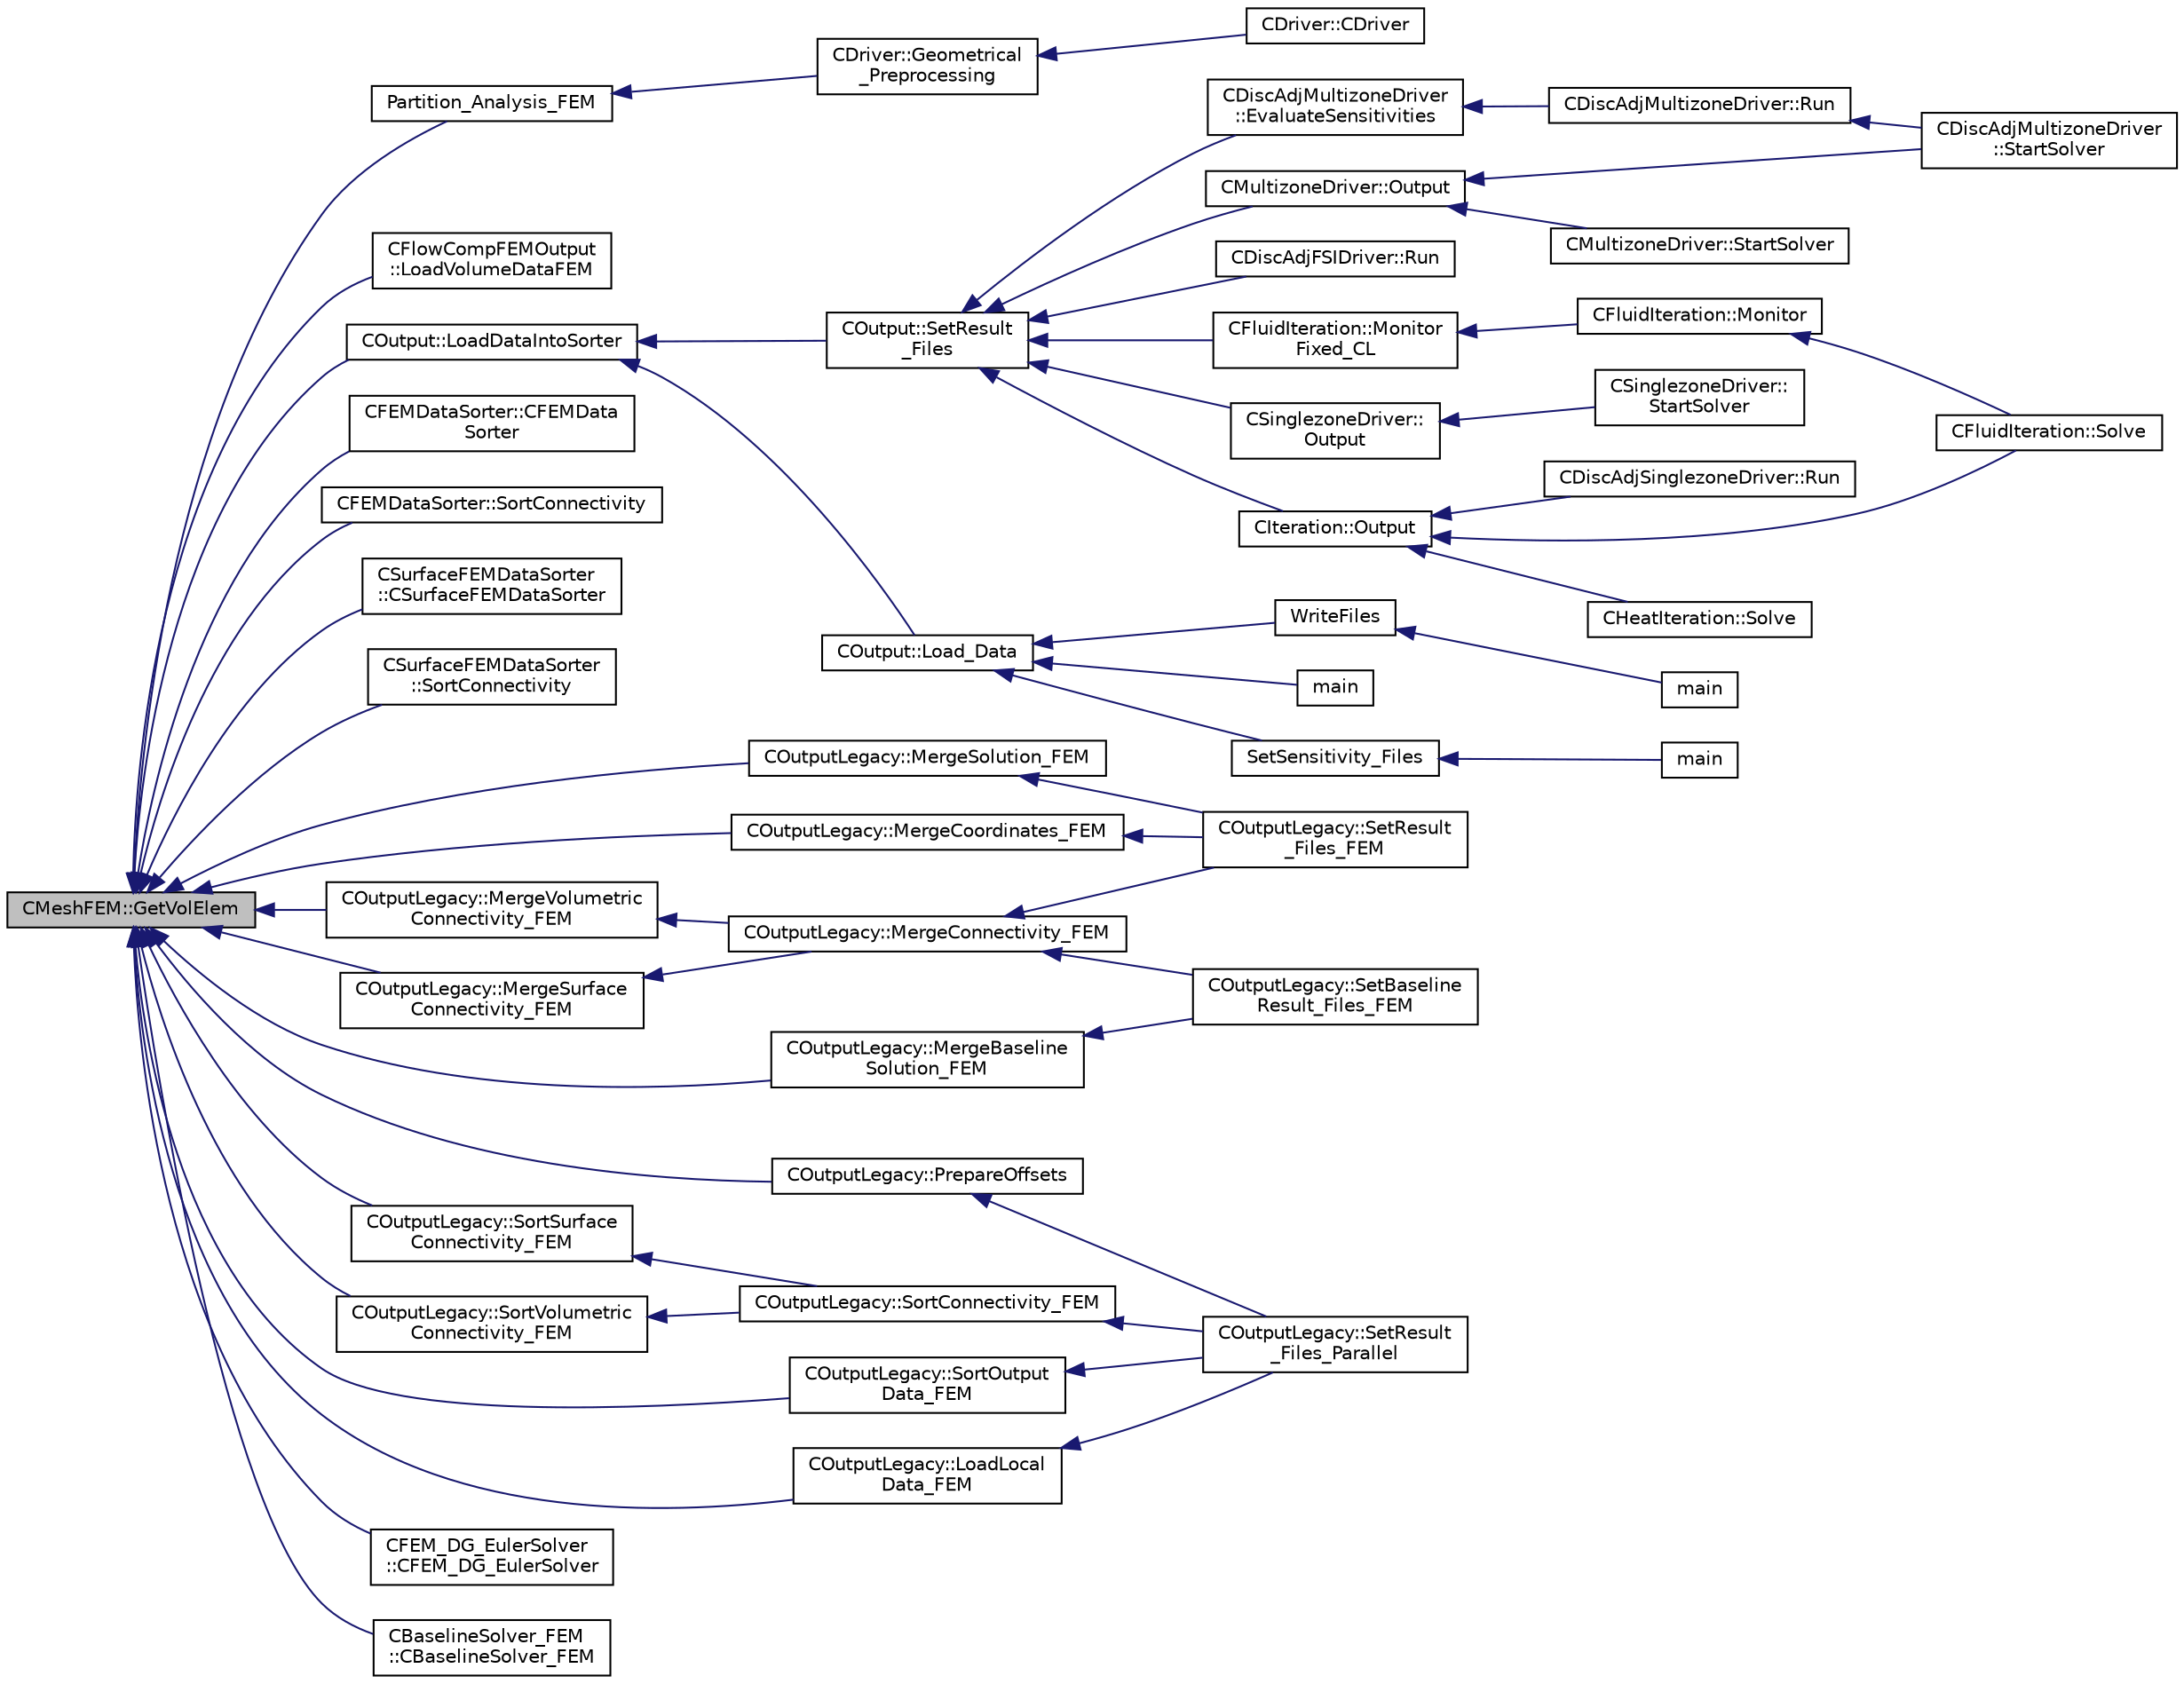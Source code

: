 digraph "CMeshFEM::GetVolElem"
{
  edge [fontname="Helvetica",fontsize="10",labelfontname="Helvetica",labelfontsize="10"];
  node [fontname="Helvetica",fontsize="10",shape=record];
  rankdir="LR";
  Node213 [label="CMeshFEM::GetVolElem",height=0.2,width=0.4,color="black", fillcolor="grey75", style="filled", fontcolor="black"];
  Node213 -> Node214 [dir="back",color="midnightblue",fontsize="10",style="solid",fontname="Helvetica"];
  Node214 [label="Partition_Analysis_FEM",height=0.2,width=0.4,color="black", fillcolor="white", style="filled",URL="$definition__structure_8cpp.html#ac8f2a44b074b895036080900e1315053",tooltip="Performs an analysis of the mesh partitions for distributed memory calculations for the FEM solver..."];
  Node214 -> Node215 [dir="back",color="midnightblue",fontsize="10",style="solid",fontname="Helvetica"];
  Node215 [label="CDriver::Geometrical\l_Preprocessing",height=0.2,width=0.4,color="black", fillcolor="white", style="filled",URL="$class_c_driver.html#ad3d55fa299acdb779a7772bcee249004",tooltip="Construction of the edge-based data structure and the multigrid structure. "];
  Node215 -> Node216 [dir="back",color="midnightblue",fontsize="10",style="solid",fontname="Helvetica"];
  Node216 [label="CDriver::CDriver",height=0.2,width=0.4,color="black", fillcolor="white", style="filled",URL="$class_c_driver.html#a3fca4a013a6efa9bbb38fe78a86b5f3d",tooltip="Constructor of the class. "];
  Node213 -> Node217 [dir="back",color="midnightblue",fontsize="10",style="solid",fontname="Helvetica"];
  Node217 [label="CFlowCompFEMOutput\l::LoadVolumeDataFEM",height=0.2,width=0.4,color="black", fillcolor="white", style="filled",URL="$class_c_flow_comp_f_e_m_output.html#ab3512aede5c10673392abc7e7a56d149",tooltip="Set the values of the volume output fields for a point. "];
  Node213 -> Node218 [dir="back",color="midnightblue",fontsize="10",style="solid",fontname="Helvetica"];
  Node218 [label="COutput::LoadDataIntoSorter",height=0.2,width=0.4,color="black", fillcolor="white", style="filled",URL="$class_c_output.html#ac54efb9d794c522e1bef6cb4ed0d5b9f",tooltip="Load up the values of the requested volume fields into ::Local_Data array. "];
  Node218 -> Node219 [dir="back",color="midnightblue",fontsize="10",style="solid",fontname="Helvetica"];
  Node219 [label="COutput::Load_Data",height=0.2,width=0.4,color="black", fillcolor="white", style="filled",URL="$class_c_output.html#a0f77a2ee7a1c28591fd733bbe95951e7",tooltip="Load the data from the solvers into the data sorters and sort it for the linear partitioning. "];
  Node219 -> Node220 [dir="back",color="midnightblue",fontsize="10",style="solid",fontname="Helvetica"];
  Node220 [label="main",height=0.2,width=0.4,color="black", fillcolor="white", style="filled",URL="$_s_u2___d_e_f_8cpp.html#a0ddf1224851353fc92bfbff6f499fa97"];
  Node219 -> Node221 [dir="back",color="midnightblue",fontsize="10",style="solid",fontname="Helvetica"];
  Node221 [label="SetSensitivity_Files",height=0.2,width=0.4,color="black", fillcolor="white", style="filled",URL="$_s_u2___d_o_t_8cpp.html#a63d4fd49ad25f4916709545fb847948c",tooltip="Write the sensitivity (including mesh sensitivity) computed with the discrete adjoint method on the s..."];
  Node221 -> Node222 [dir="back",color="midnightblue",fontsize="10",style="solid",fontname="Helvetica"];
  Node222 [label="main",height=0.2,width=0.4,color="black", fillcolor="white", style="filled",URL="$_s_u2___d_o_t_8cpp.html#a0ddf1224851353fc92bfbff6f499fa97"];
  Node219 -> Node223 [dir="back",color="midnightblue",fontsize="10",style="solid",fontname="Helvetica"];
  Node223 [label="WriteFiles",height=0.2,width=0.4,color="black", fillcolor="white", style="filled",URL="$_s_u2___s_o_l_8cpp.html#a43305e0af849b318ce139ccf6a164626"];
  Node223 -> Node224 [dir="back",color="midnightblue",fontsize="10",style="solid",fontname="Helvetica"];
  Node224 [label="main",height=0.2,width=0.4,color="black", fillcolor="white", style="filled",URL="$_s_u2___s_o_l_8cpp.html#a0ddf1224851353fc92bfbff6f499fa97"];
  Node218 -> Node225 [dir="back",color="midnightblue",fontsize="10",style="solid",fontname="Helvetica"];
  Node225 [label="COutput::SetResult\l_Files",height=0.2,width=0.4,color="black", fillcolor="white", style="filled",URL="$class_c_output.html#a8cae0e94e8769f55d5865df600acbc2f",tooltip="Loop through all requested output files and write the volume output data. "];
  Node225 -> Node226 [dir="back",color="midnightblue",fontsize="10",style="solid",fontname="Helvetica"];
  Node226 [label="CDiscAdjMultizoneDriver\l::EvaluateSensitivities",height=0.2,width=0.4,color="black", fillcolor="white", style="filled",URL="$class_c_disc_adj_multizone_driver.html#ac2789097629674cfb7d4de64954024df",tooltip="Evaluate sensitivites for the current adjoint solution and output files. "];
  Node226 -> Node227 [dir="back",color="midnightblue",fontsize="10",style="solid",fontname="Helvetica"];
  Node227 [label="CDiscAdjMultizoneDriver::Run",height=0.2,width=0.4,color="black", fillcolor="white", style="filled",URL="$class_c_disc_adj_multizone_driver.html#af996aecdb6d20aa4fc81c9b67295abf5",tooltip="[Overload] Run an discrete adjoint update of all solvers within multiple zones. "];
  Node227 -> Node228 [dir="back",color="midnightblue",fontsize="10",style="solid",fontname="Helvetica"];
  Node228 [label="CDiscAdjMultizoneDriver\l::StartSolver",height=0.2,width=0.4,color="black", fillcolor="white", style="filled",URL="$class_c_disc_adj_multizone_driver.html#a75de0a1a482ceeed4301a384f1515092",tooltip="[Overload] Launch the computation for discrete adjoint multizone problems. "];
  Node225 -> Node229 [dir="back",color="midnightblue",fontsize="10",style="solid",fontname="Helvetica"];
  Node229 [label="CDiscAdjFSIDriver::Run",height=0.2,width=0.4,color="black", fillcolor="white", style="filled",URL="$class_c_disc_adj_f_s_i_driver.html#a2e965d6e9c4dcfc296077cae225cab21",tooltip="Run a Discrete Adjoint iteration for the FSI problem. "];
  Node225 -> Node230 [dir="back",color="midnightblue",fontsize="10",style="solid",fontname="Helvetica"];
  Node230 [label="CMultizoneDriver::Output",height=0.2,width=0.4,color="black", fillcolor="white", style="filled",URL="$class_c_multizone_driver.html#a994366ecc93e27a86948b93cd3c722e7",tooltip="Output the solution in solution file. "];
  Node230 -> Node228 [dir="back",color="midnightblue",fontsize="10",style="solid",fontname="Helvetica"];
  Node230 -> Node231 [dir="back",color="midnightblue",fontsize="10",style="solid",fontname="Helvetica"];
  Node231 [label="CMultizoneDriver::StartSolver",height=0.2,width=0.4,color="black", fillcolor="white", style="filled",URL="$class_c_multizone_driver.html#a03cfc000c383ef0d86d34e1c6aef5ff3",tooltip="[Overload] Launch the computation for multizone problems. "];
  Node225 -> Node232 [dir="back",color="midnightblue",fontsize="10",style="solid",fontname="Helvetica"];
  Node232 [label="CSinglezoneDriver::\lOutput",height=0.2,width=0.4,color="black", fillcolor="white", style="filled",URL="$class_c_singlezone_driver.html#afc32b69df4468ab19f5285782b91f0be",tooltip="Output the solution in solution file. "];
  Node232 -> Node233 [dir="back",color="midnightblue",fontsize="10",style="solid",fontname="Helvetica"];
  Node233 [label="CSinglezoneDriver::\lStartSolver",height=0.2,width=0.4,color="black", fillcolor="white", style="filled",URL="$class_c_singlezone_driver.html#a6eb4215f7ee740a6d5edb798110ce44a",tooltip="[Overload] Launch the computation for single-zone problems. "];
  Node225 -> Node234 [dir="back",color="midnightblue",fontsize="10",style="solid",fontname="Helvetica"];
  Node234 [label="CIteration::Output",height=0.2,width=0.4,color="black", fillcolor="white", style="filled",URL="$class_c_iteration.html#a81703988a52c42fd644506cd2009c8e1",tooltip="A virtual member. "];
  Node234 -> Node235 [dir="back",color="midnightblue",fontsize="10",style="solid",fontname="Helvetica"];
  Node235 [label="CDiscAdjSinglezoneDriver::Run",height=0.2,width=0.4,color="black", fillcolor="white", style="filled",URL="$class_c_disc_adj_singlezone_driver.html#a624c84f750a031872526d62b93cff1f1",tooltip="Run a single iteration of the discrete adjoint solver with a single zone. "];
  Node234 -> Node236 [dir="back",color="midnightblue",fontsize="10",style="solid",fontname="Helvetica"];
  Node236 [label="CFluidIteration::Solve",height=0.2,width=0.4,color="black", fillcolor="white", style="filled",URL="$class_c_fluid_iteration.html#ae22cd342c9c9d2ea5ac3f5103394ff80",tooltip="Iterate the fluid system for a number of Inner_Iter iterations. "];
  Node234 -> Node237 [dir="back",color="midnightblue",fontsize="10",style="solid",fontname="Helvetica"];
  Node237 [label="CHeatIteration::Solve",height=0.2,width=0.4,color="black", fillcolor="white", style="filled",URL="$class_c_heat_iteration.html#ac9bc702cd04ec181d142db04b176e3b1",tooltip="Perform a single iteration of the wave system. "];
  Node225 -> Node238 [dir="back",color="midnightblue",fontsize="10",style="solid",fontname="Helvetica"];
  Node238 [label="CFluidIteration::Monitor\lFixed_CL",height=0.2,width=0.4,color="black", fillcolor="white", style="filled",URL="$class_c_fluid_iteration.html#a21538ff2df862f29e659135452d901a1",tooltip="Fixed CL monitoring function. "];
  Node238 -> Node239 [dir="back",color="midnightblue",fontsize="10",style="solid",fontname="Helvetica"];
  Node239 [label="CFluidIteration::Monitor",height=0.2,width=0.4,color="black", fillcolor="white", style="filled",URL="$class_c_fluid_iteration.html#a563192d869a4e82151c0bf6781b4890d",tooltip="Monitors the convergence and other metrics for the fluid system. "];
  Node239 -> Node236 [dir="back",color="midnightblue",fontsize="10",style="solid",fontname="Helvetica"];
  Node213 -> Node240 [dir="back",color="midnightblue",fontsize="10",style="solid",fontname="Helvetica"];
  Node240 [label="CFEMDataSorter::CFEMData\lSorter",height=0.2,width=0.4,color="black", fillcolor="white", style="filled",URL="$class_c_f_e_m_data_sorter.html#a7b420f3245547633625b8a7d6dabab07",tooltip="Constructor. "];
  Node213 -> Node241 [dir="back",color="midnightblue",fontsize="10",style="solid",fontname="Helvetica"];
  Node241 [label="CFEMDataSorter::SortConnectivity",height=0.2,width=0.4,color="black", fillcolor="white", style="filled",URL="$class_c_f_e_m_data_sorter.html#a64ab49586d00b34fc18ba4f672b9ff10",tooltip="Sort the connectivities (volume and surface) into data structures used for output file writing..."];
  Node213 -> Node242 [dir="back",color="midnightblue",fontsize="10",style="solid",fontname="Helvetica"];
  Node242 [label="CSurfaceFEMDataSorter\l::CSurfaceFEMDataSorter",height=0.2,width=0.4,color="black", fillcolor="white", style="filled",URL="$class_c_surface_f_e_m_data_sorter.html#ac9f5b8f66b9e526659c03245c397ef28",tooltip="Constructor. "];
  Node213 -> Node243 [dir="back",color="midnightblue",fontsize="10",style="solid",fontname="Helvetica"];
  Node243 [label="CSurfaceFEMDataSorter\l::SortConnectivity",height=0.2,width=0.4,color="black", fillcolor="white", style="filled",URL="$class_c_surface_f_e_m_data_sorter.html#ac9c76b1a4428cb3d4369903e2c501ea0",tooltip="Sort the connectivities (volume and surface) into data structures used for output file writing..."];
  Node213 -> Node244 [dir="back",color="midnightblue",fontsize="10",style="solid",fontname="Helvetica"];
  Node244 [label="COutputLegacy::MergeCoordinates_FEM",height=0.2,width=0.4,color="black", fillcolor="white", style="filled",URL="$class_c_output_legacy.html#acb116503fee156920c72506ffdf5cd5c",tooltip="Merge the node coordinates from all processors for the FEM solver. "];
  Node244 -> Node245 [dir="back",color="midnightblue",fontsize="10",style="solid",fontname="Helvetica"];
  Node245 [label="COutputLegacy::SetResult\l_Files_FEM",height=0.2,width=0.4,color="black", fillcolor="white", style="filled",URL="$class_c_output_legacy.html#a25b90eb5e2bd0f05f92a89f0768f2181",tooltip="Writes and organizes the all the output files, except the history one, for serial computations with t..."];
  Node213 -> Node246 [dir="back",color="midnightblue",fontsize="10",style="solid",fontname="Helvetica"];
  Node246 [label="COutputLegacy::MergeVolumetric\lConnectivity_FEM",height=0.2,width=0.4,color="black", fillcolor="white", style="filled",URL="$class_c_output_legacy.html#aebd7f2340686aea0308fbf38e7a46e72",tooltip="Merge the connectivity for a single element type from all processors for the FEM solver. "];
  Node246 -> Node247 [dir="back",color="midnightblue",fontsize="10",style="solid",fontname="Helvetica"];
  Node247 [label="COutputLegacy::MergeConnectivity_FEM",height=0.2,width=0.4,color="black", fillcolor="white", style="filled",URL="$class_c_output_legacy.html#a73ac84a0613171e5b77c86055b8a1487",tooltip="Merge the FEM geometry into a data structure used for output file writing. "];
  Node247 -> Node245 [dir="back",color="midnightblue",fontsize="10",style="solid",fontname="Helvetica"];
  Node247 -> Node248 [dir="back",color="midnightblue",fontsize="10",style="solid",fontname="Helvetica"];
  Node248 [label="COutputLegacy::SetBaseline\lResult_Files_FEM",height=0.2,width=0.4,color="black", fillcolor="white", style="filled",URL="$class_c_output_legacy.html#a46c1054bac8c154e4f3464cc1913e06f",tooltip="Writes and organizes the all the output files, except the history one, for DG-FEM simulations (SU2_SO..."];
  Node213 -> Node249 [dir="back",color="midnightblue",fontsize="10",style="solid",fontname="Helvetica"];
  Node249 [label="COutputLegacy::MergeSurface\lConnectivity_FEM",height=0.2,width=0.4,color="black", fillcolor="white", style="filled",URL="$class_c_output_legacy.html#ae2f0e0809fd6b66b5f8a21442928822c",tooltip="Merge the connectivity for a single element type from all processors for the FEM solver. "];
  Node249 -> Node247 [dir="back",color="midnightblue",fontsize="10",style="solid",fontname="Helvetica"];
  Node213 -> Node250 [dir="back",color="midnightblue",fontsize="10",style="solid",fontname="Helvetica"];
  Node250 [label="COutputLegacy::MergeSolution_FEM",height=0.2,width=0.4,color="black", fillcolor="white", style="filled",URL="$class_c_output_legacy.html#a110644b5188c81eef89afc8c2bf197af",tooltip="Merge the FEM solution into a data structure used for output file writing. "];
  Node250 -> Node245 [dir="back",color="midnightblue",fontsize="10",style="solid",fontname="Helvetica"];
  Node213 -> Node251 [dir="back",color="midnightblue",fontsize="10",style="solid",fontname="Helvetica"];
  Node251 [label="COutputLegacy::MergeBaseline\lSolution_FEM",height=0.2,width=0.4,color="black", fillcolor="white", style="filled",URL="$class_c_output_legacy.html#a8378a38838886909dd62759f886e0176",tooltip="Merge the solution into a data structure used for output file writing (DG-FEM). "];
  Node251 -> Node248 [dir="back",color="midnightblue",fontsize="10",style="solid",fontname="Helvetica"];
  Node213 -> Node252 [dir="back",color="midnightblue",fontsize="10",style="solid",fontname="Helvetica"];
  Node252 [label="COutputLegacy::LoadLocal\lData_FEM",height=0.2,width=0.4,color="black", fillcolor="white", style="filled",URL="$class_c_output_legacy.html#ad8c05f16577b95ae1bb4bbdd38643ea0",tooltip="Load the desired solution data into a structure used for parallel reordering and output file writing ..."];
  Node252 -> Node253 [dir="back",color="midnightblue",fontsize="10",style="solid",fontname="Helvetica"];
  Node253 [label="COutputLegacy::SetResult\l_Files_Parallel",height=0.2,width=0.4,color="black", fillcolor="white", style="filled",URL="$class_c_output_legacy.html#a9e7832982d8237df4df455b027fd203b",tooltip="Writes and organizes the all the output files, except the history one, for parallel computations..."];
  Node213 -> Node254 [dir="back",color="midnightblue",fontsize="10",style="solid",fontname="Helvetica"];
  Node254 [label="COutputLegacy::PrepareOffsets",height=0.2,width=0.4,color="black", fillcolor="white", style="filled",URL="$class_c_output_legacy.html#a674c1703e198ac554d4e146be84b5f01",tooltip="Prepare the number of points and offsets for linear partitioning that are needed for output..."];
  Node254 -> Node253 [dir="back",color="midnightblue",fontsize="10",style="solid",fontname="Helvetica"];
  Node213 -> Node255 [dir="back",color="midnightblue",fontsize="10",style="solid",fontname="Helvetica"];
  Node255 [label="COutputLegacy::SortVolumetric\lConnectivity_FEM",height=0.2,width=0.4,color="black", fillcolor="white", style="filled",URL="$class_c_output_legacy.html#abc49d710d98d6921d3495de012071ae8",tooltip="Sort the connectivity for a single volume element type into a linear partitioning across all processo..."];
  Node255 -> Node256 [dir="back",color="midnightblue",fontsize="10",style="solid",fontname="Helvetica"];
  Node256 [label="COutputLegacy::SortConnectivity_FEM",height=0.2,width=0.4,color="black", fillcolor="white", style="filled",URL="$class_c_output_legacy.html#a03c1f74460acd9a255fc75baab610f33",tooltip="Sort the connectivities (volume and surface) into data structures used for output file writing (DG-FE..."];
  Node256 -> Node253 [dir="back",color="midnightblue",fontsize="10",style="solid",fontname="Helvetica"];
  Node213 -> Node257 [dir="back",color="midnightblue",fontsize="10",style="solid",fontname="Helvetica"];
  Node257 [label="COutputLegacy::SortSurface\lConnectivity_FEM",height=0.2,width=0.4,color="black", fillcolor="white", style="filled",URL="$class_c_output_legacy.html#aaea72591e79d4d42ef73da74b0159f6e",tooltip="Sort the connectivity for a single surface element type into a linear partitioning across all process..."];
  Node257 -> Node256 [dir="back",color="midnightblue",fontsize="10",style="solid",fontname="Helvetica"];
  Node213 -> Node258 [dir="back",color="midnightblue",fontsize="10",style="solid",fontname="Helvetica"];
  Node258 [label="COutputLegacy::SortOutput\lData_FEM",height=0.2,width=0.4,color="black", fillcolor="white", style="filled",URL="$class_c_output_legacy.html#ae7161dbd0f6cbf69532938ad7072af9e",tooltip="Sort the output data for each grid node into a linear partitioning across all processors (DG-FEM solv..."];
  Node258 -> Node253 [dir="back",color="midnightblue",fontsize="10",style="solid",fontname="Helvetica"];
  Node213 -> Node259 [dir="back",color="midnightblue",fontsize="10",style="solid",fontname="Helvetica"];
  Node259 [label="CFEM_DG_EulerSolver\l::CFEM_DG_EulerSolver",height=0.2,width=0.4,color="black", fillcolor="white", style="filled",URL="$class_c_f_e_m___d_g___euler_solver.html#a677fa998b78bd489a3f8bee0d56623dd"];
  Node213 -> Node260 [dir="back",color="midnightblue",fontsize="10",style="solid",fontname="Helvetica"];
  Node260 [label="CBaselineSolver_FEM\l::CBaselineSolver_FEM",height=0.2,width=0.4,color="black", fillcolor="white", style="filled",URL="$class_c_baseline_solver___f_e_m.html#a555c5501fce1dfa608bba1e8f77232d1"];
}
